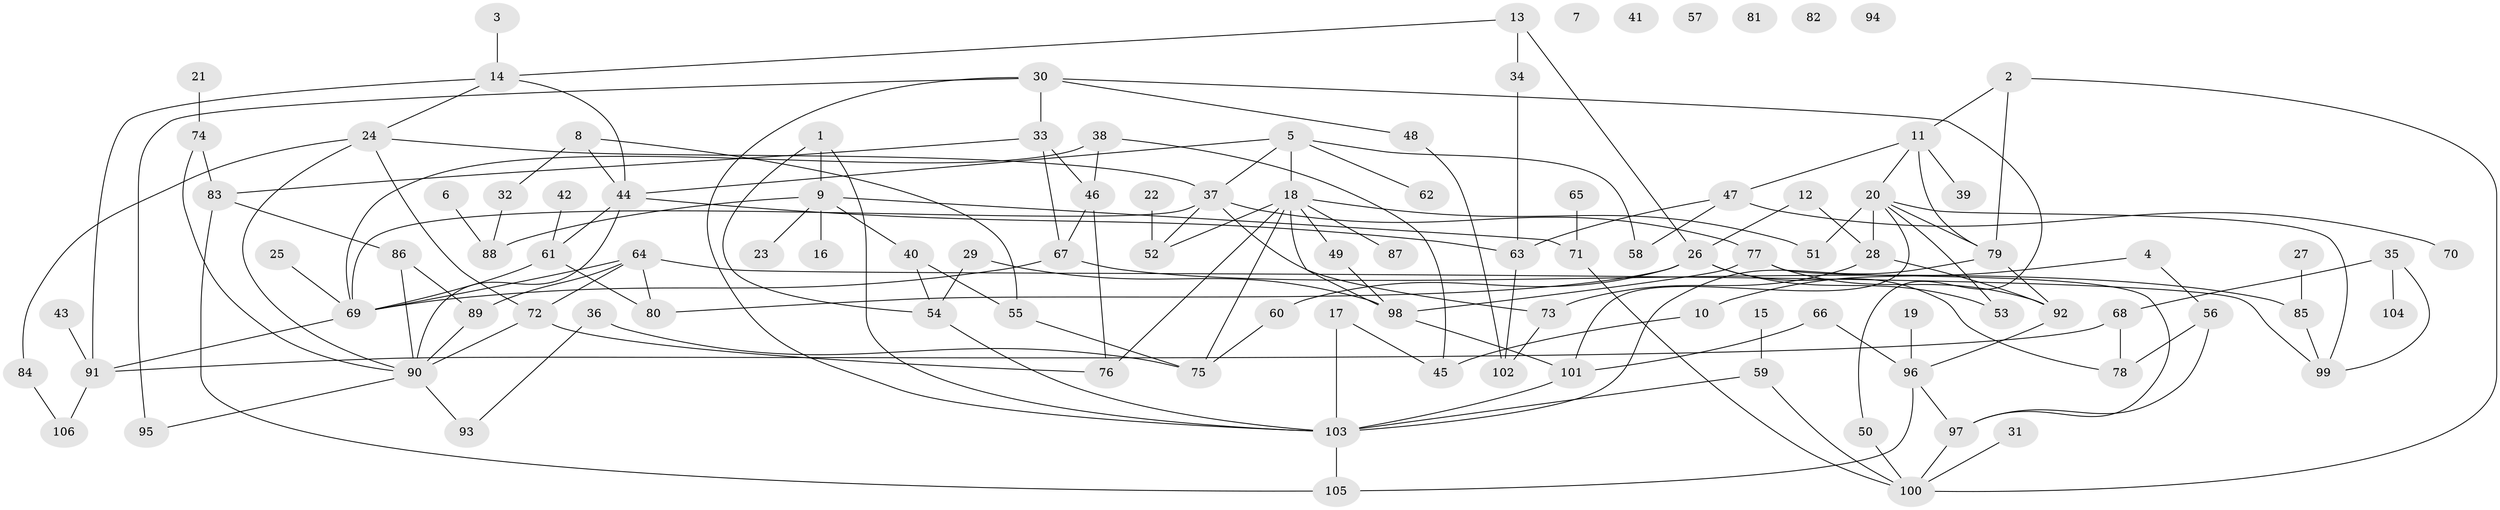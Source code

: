 // coarse degree distribution, {4: 0.19148936170212766, 8: 0.06382978723404255, 2: 0.23404255319148937, 3: 0.1702127659574468, 5: 0.1276595744680851, 10: 0.02127659574468085, 9: 0.02127659574468085, 1: 0.06382978723404255, 6: 0.06382978723404255, 7: 0.0425531914893617}
// Generated by graph-tools (version 1.1) at 2025/43/03/06/25 01:43:18]
// undirected, 106 vertices, 158 edges
graph export_dot {
graph [start="1"]
  node [color=gray90,style=filled];
  1;
  2;
  3;
  4;
  5;
  6;
  7;
  8;
  9;
  10;
  11;
  12;
  13;
  14;
  15;
  16;
  17;
  18;
  19;
  20;
  21;
  22;
  23;
  24;
  25;
  26;
  27;
  28;
  29;
  30;
  31;
  32;
  33;
  34;
  35;
  36;
  37;
  38;
  39;
  40;
  41;
  42;
  43;
  44;
  45;
  46;
  47;
  48;
  49;
  50;
  51;
  52;
  53;
  54;
  55;
  56;
  57;
  58;
  59;
  60;
  61;
  62;
  63;
  64;
  65;
  66;
  67;
  68;
  69;
  70;
  71;
  72;
  73;
  74;
  75;
  76;
  77;
  78;
  79;
  80;
  81;
  82;
  83;
  84;
  85;
  86;
  87;
  88;
  89;
  90;
  91;
  92;
  93;
  94;
  95;
  96;
  97;
  98;
  99;
  100;
  101;
  102;
  103;
  104;
  105;
  106;
  1 -- 9;
  1 -- 54;
  1 -- 103;
  2 -- 11;
  2 -- 79;
  2 -- 100;
  3 -- 14;
  4 -- 10;
  4 -- 56;
  5 -- 18;
  5 -- 37;
  5 -- 44;
  5 -- 58;
  5 -- 62;
  6 -- 88;
  8 -- 32;
  8 -- 44;
  8 -- 55;
  9 -- 16;
  9 -- 23;
  9 -- 40;
  9 -- 71;
  9 -- 88;
  10 -- 45;
  11 -- 20;
  11 -- 39;
  11 -- 47;
  11 -- 79;
  12 -- 26;
  12 -- 28;
  13 -- 14;
  13 -- 26;
  13 -- 34;
  14 -- 24;
  14 -- 44;
  14 -- 91;
  15 -- 59;
  17 -- 45;
  17 -- 103;
  18 -- 49;
  18 -- 51;
  18 -- 52;
  18 -- 75;
  18 -- 76;
  18 -- 87;
  18 -- 98;
  19 -- 96;
  20 -- 28;
  20 -- 51;
  20 -- 53;
  20 -- 79;
  20 -- 99;
  20 -- 101;
  21 -- 74;
  22 -- 52;
  24 -- 37;
  24 -- 72;
  24 -- 84;
  24 -- 90;
  25 -- 69;
  26 -- 53;
  26 -- 60;
  26 -- 78;
  26 -- 80;
  27 -- 85;
  28 -- 73;
  28 -- 92;
  29 -- 54;
  29 -- 98;
  30 -- 33;
  30 -- 48;
  30 -- 50;
  30 -- 95;
  30 -- 103;
  31 -- 100;
  32 -- 88;
  33 -- 46;
  33 -- 67;
  33 -- 83;
  34 -- 63;
  35 -- 68;
  35 -- 99;
  35 -- 104;
  36 -- 75;
  36 -- 93;
  37 -- 52;
  37 -- 69;
  37 -- 73;
  37 -- 77;
  38 -- 45;
  38 -- 46;
  38 -- 69;
  40 -- 54;
  40 -- 55;
  42 -- 61;
  43 -- 91;
  44 -- 61;
  44 -- 63;
  44 -- 90;
  46 -- 67;
  46 -- 76;
  47 -- 58;
  47 -- 63;
  47 -- 70;
  48 -- 102;
  49 -- 98;
  50 -- 100;
  54 -- 103;
  55 -- 75;
  56 -- 78;
  56 -- 97;
  59 -- 100;
  59 -- 103;
  60 -- 75;
  61 -- 69;
  61 -- 80;
  63 -- 102;
  64 -- 69;
  64 -- 72;
  64 -- 80;
  64 -- 89;
  64 -- 99;
  65 -- 71;
  66 -- 96;
  66 -- 101;
  67 -- 69;
  67 -- 85;
  68 -- 78;
  68 -- 91;
  69 -- 91;
  71 -- 100;
  72 -- 76;
  72 -- 90;
  73 -- 102;
  74 -- 83;
  74 -- 90;
  77 -- 92;
  77 -- 97;
  77 -- 98;
  79 -- 92;
  79 -- 103;
  83 -- 86;
  83 -- 105;
  84 -- 106;
  85 -- 99;
  86 -- 89;
  86 -- 90;
  89 -- 90;
  90 -- 93;
  90 -- 95;
  91 -- 106;
  92 -- 96;
  96 -- 97;
  96 -- 105;
  97 -- 100;
  98 -- 101;
  101 -- 103;
  103 -- 105;
}
